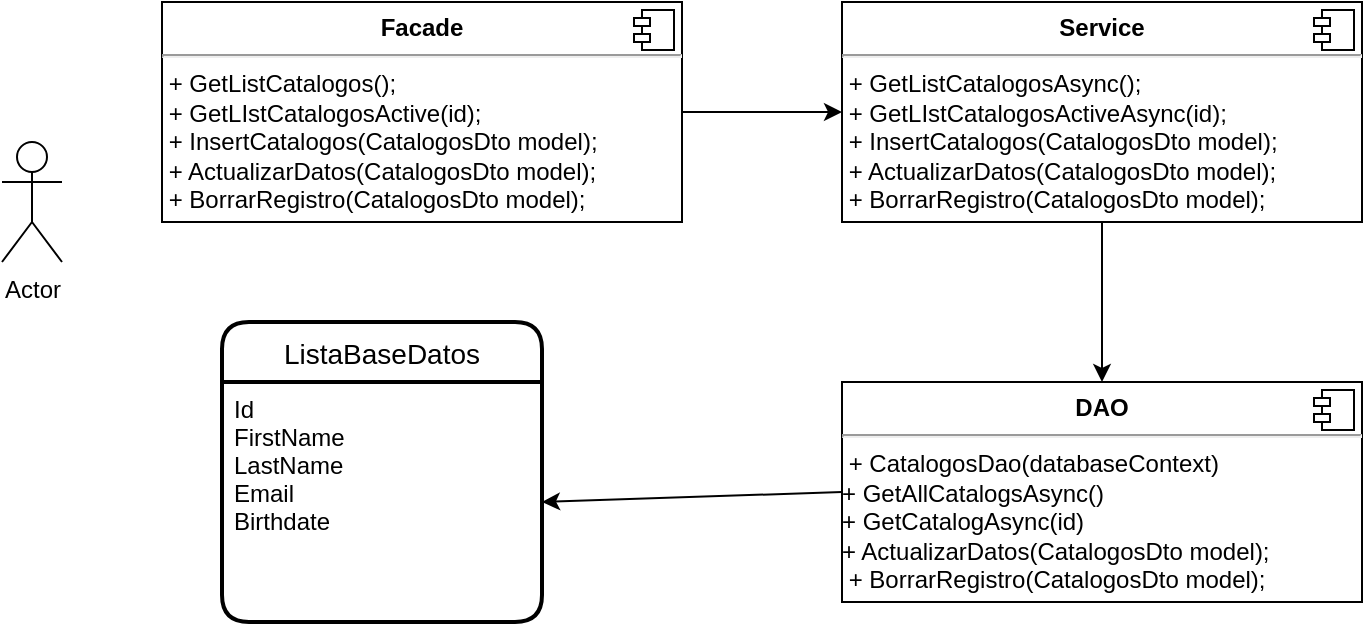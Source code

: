 <mxfile version="14.6.13" type="device"><diagram id="9y-jugH0xnek_8RCxXXt" name="Page-1"><mxGraphModel dx="796" dy="504" grid="1" gridSize="10" guides="1" tooltips="1" connect="1" arrows="1" fold="1" page="1" pageScale="1" pageWidth="850" pageHeight="1100" math="0" shadow="0"><root><mxCell id="0"/><mxCell id="1" parent="0"/><mxCell id="8kIjxCykWHeUii9uUmSS-1" value="Actor" style="shape=umlActor;verticalLabelPosition=bottom;verticalAlign=top;html=1;outlineConnect=0;" vertex="1" parent="1"><mxGeometry x="50" y="150" width="30" height="60" as="geometry"/></mxCell><mxCell id="8kIjxCykWHeUii9uUmSS-3" value="&lt;p style=&quot;margin: 0px ; margin-top: 6px ; text-align: center&quot;&gt;&lt;b&gt;Facade&lt;/b&gt;&lt;/p&gt;&lt;hr&gt;&lt;p style=&quot;margin: 0px ; margin-left: 8px&quot;&gt;&lt;/p&gt;&amp;nbsp;+ GetListCatalogos();&lt;br&gt;&amp;nbsp;+ GetLIstCatalogosActive(id);&lt;br&gt;&amp;nbsp;+ InsertCatalogos(CatalogosDto model);&lt;br&gt;&amp;nbsp;+ ActualizarDatos(CatalogosDto model);&lt;br&gt;&amp;nbsp;+ BorrarRegistro(CatalogosDto model);" style="align=left;overflow=fill;html=1;dropTarget=0;" vertex="1" parent="1"><mxGeometry x="130" y="80" width="260" height="110" as="geometry"/></mxCell><mxCell id="8kIjxCykWHeUii9uUmSS-4" value="" style="shape=component;jettyWidth=8;jettyHeight=4;" vertex="1" parent="8kIjxCykWHeUii9uUmSS-3"><mxGeometry x="1" width="20" height="20" relative="1" as="geometry"><mxPoint x="-24" y="4" as="offset"/></mxGeometry></mxCell><mxCell id="8kIjxCykWHeUii9uUmSS-5" value="&lt;p style=&quot;margin: 0px ; margin-top: 6px ; text-align: center&quot;&gt;&lt;b&gt;Service&lt;/b&gt;&lt;/p&gt;&lt;hr&gt;&lt;p style=&quot;margin: 0px ; margin-left: 8px&quot;&gt;&lt;/p&gt;&amp;nbsp;+ GetListCatalogosAsync();&lt;br&gt;&amp;nbsp;+ GetLIstCatalogosActiveAsync(id);&lt;br&gt;&amp;nbsp;+ InsertCatalogos(CatalogosDto model);&lt;br&gt;&amp;nbsp;+ ActualizarDatos(CatalogosDto model);&lt;br&gt;&amp;nbsp;+ BorrarRegistro(CatalogosDto model);" style="align=left;overflow=fill;html=1;dropTarget=0;" vertex="1" parent="1"><mxGeometry x="470" y="80" width="260" height="110" as="geometry"/></mxCell><mxCell id="8kIjxCykWHeUii9uUmSS-6" value="" style="shape=component;jettyWidth=8;jettyHeight=4;" vertex="1" parent="8kIjxCykWHeUii9uUmSS-5"><mxGeometry x="1" width="20" height="20" relative="1" as="geometry"><mxPoint x="-24" y="4" as="offset"/></mxGeometry></mxCell><mxCell id="8kIjxCykWHeUii9uUmSS-7" value="" style="endArrow=classic;html=1;entryX=0;entryY=0.5;entryDx=0;entryDy=0;exitX=1;exitY=0.5;exitDx=0;exitDy=0;" edge="1" parent="1" source="8kIjxCykWHeUii9uUmSS-3" target="8kIjxCykWHeUii9uUmSS-5"><mxGeometry width="50" height="50" relative="1" as="geometry"><mxPoint x="380" y="170" as="sourcePoint"/><mxPoint x="430" y="120" as="targetPoint"/></mxGeometry></mxCell><mxCell id="8kIjxCykWHeUii9uUmSS-8" value="&lt;p style=&quot;margin: 0px ; margin-top: 6px ; text-align: center&quot;&gt;&lt;b&gt;DAO&lt;/b&gt;&lt;/p&gt;&lt;hr&gt;&lt;p style=&quot;margin: 0px ; margin-left: 8px&quot;&gt;&lt;/p&gt;&amp;nbsp;+ CatalogosDao(databaseContext)&lt;br&gt;+ GetAllCatalogsAsync()&lt;br&gt;+ GetCatalogAsync(id)&lt;br&gt;+ ActualizarDatos(CatalogosDto model);&lt;br&gt;&amp;nbsp;+ BorrarRegistro(CatalogosDto model);" style="align=left;overflow=fill;html=1;dropTarget=0;" vertex="1" parent="1"><mxGeometry x="470" y="270" width="260" height="110" as="geometry"/></mxCell><mxCell id="8kIjxCykWHeUii9uUmSS-9" value="" style="shape=component;jettyWidth=8;jettyHeight=4;" vertex="1" parent="8kIjxCykWHeUii9uUmSS-8"><mxGeometry x="1" width="20" height="20" relative="1" as="geometry"><mxPoint x="-24" y="4" as="offset"/></mxGeometry></mxCell><mxCell id="8kIjxCykWHeUii9uUmSS-10" value="" style="endArrow=classic;html=1;exitX=0.5;exitY=1;exitDx=0;exitDy=0;entryX=0.5;entryY=0;entryDx=0;entryDy=0;" edge="1" parent="1" source="8kIjxCykWHeUii9uUmSS-5" target="8kIjxCykWHeUii9uUmSS-8"><mxGeometry width="50" height="50" relative="1" as="geometry"><mxPoint x="490" y="290" as="sourcePoint"/><mxPoint x="600" y="280" as="targetPoint"/></mxGeometry></mxCell><mxCell id="8kIjxCykWHeUii9uUmSS-13" value="" style="endArrow=classic;html=1;entryX=1;entryY=0.5;entryDx=0;entryDy=0;exitX=0;exitY=0.5;exitDx=0;exitDy=0;" edge="1" parent="1" source="8kIjxCykWHeUii9uUmSS-8" target="8kIjxCykWHeUii9uUmSS-27"><mxGeometry width="50" height="50" relative="1" as="geometry"><mxPoint x="490" y="290" as="sourcePoint"/><mxPoint x="420" y="395" as="targetPoint"/></mxGeometry></mxCell><mxCell id="8kIjxCykWHeUii9uUmSS-26" value="ListaBaseDatos" style="swimlane;childLayout=stackLayout;horizontal=1;startSize=30;horizontalStack=0;rounded=1;fontSize=14;fontStyle=0;strokeWidth=2;resizeParent=0;resizeLast=1;shadow=0;dashed=0;align=center;" vertex="1" parent="1"><mxGeometry x="160" y="240" width="160" height="150" as="geometry"/></mxCell><mxCell id="8kIjxCykWHeUii9uUmSS-27" value="Id&#10;FirstName&#10;LastName&#10;Email&#10;Birthdate" style="align=left;strokeColor=none;fillColor=none;spacingLeft=4;fontSize=12;verticalAlign=top;resizable=0;rotatable=0;part=1;" vertex="1" parent="8kIjxCykWHeUii9uUmSS-26"><mxGeometry y="30" width="160" height="120" as="geometry"/></mxCell></root></mxGraphModel></diagram></mxfile>